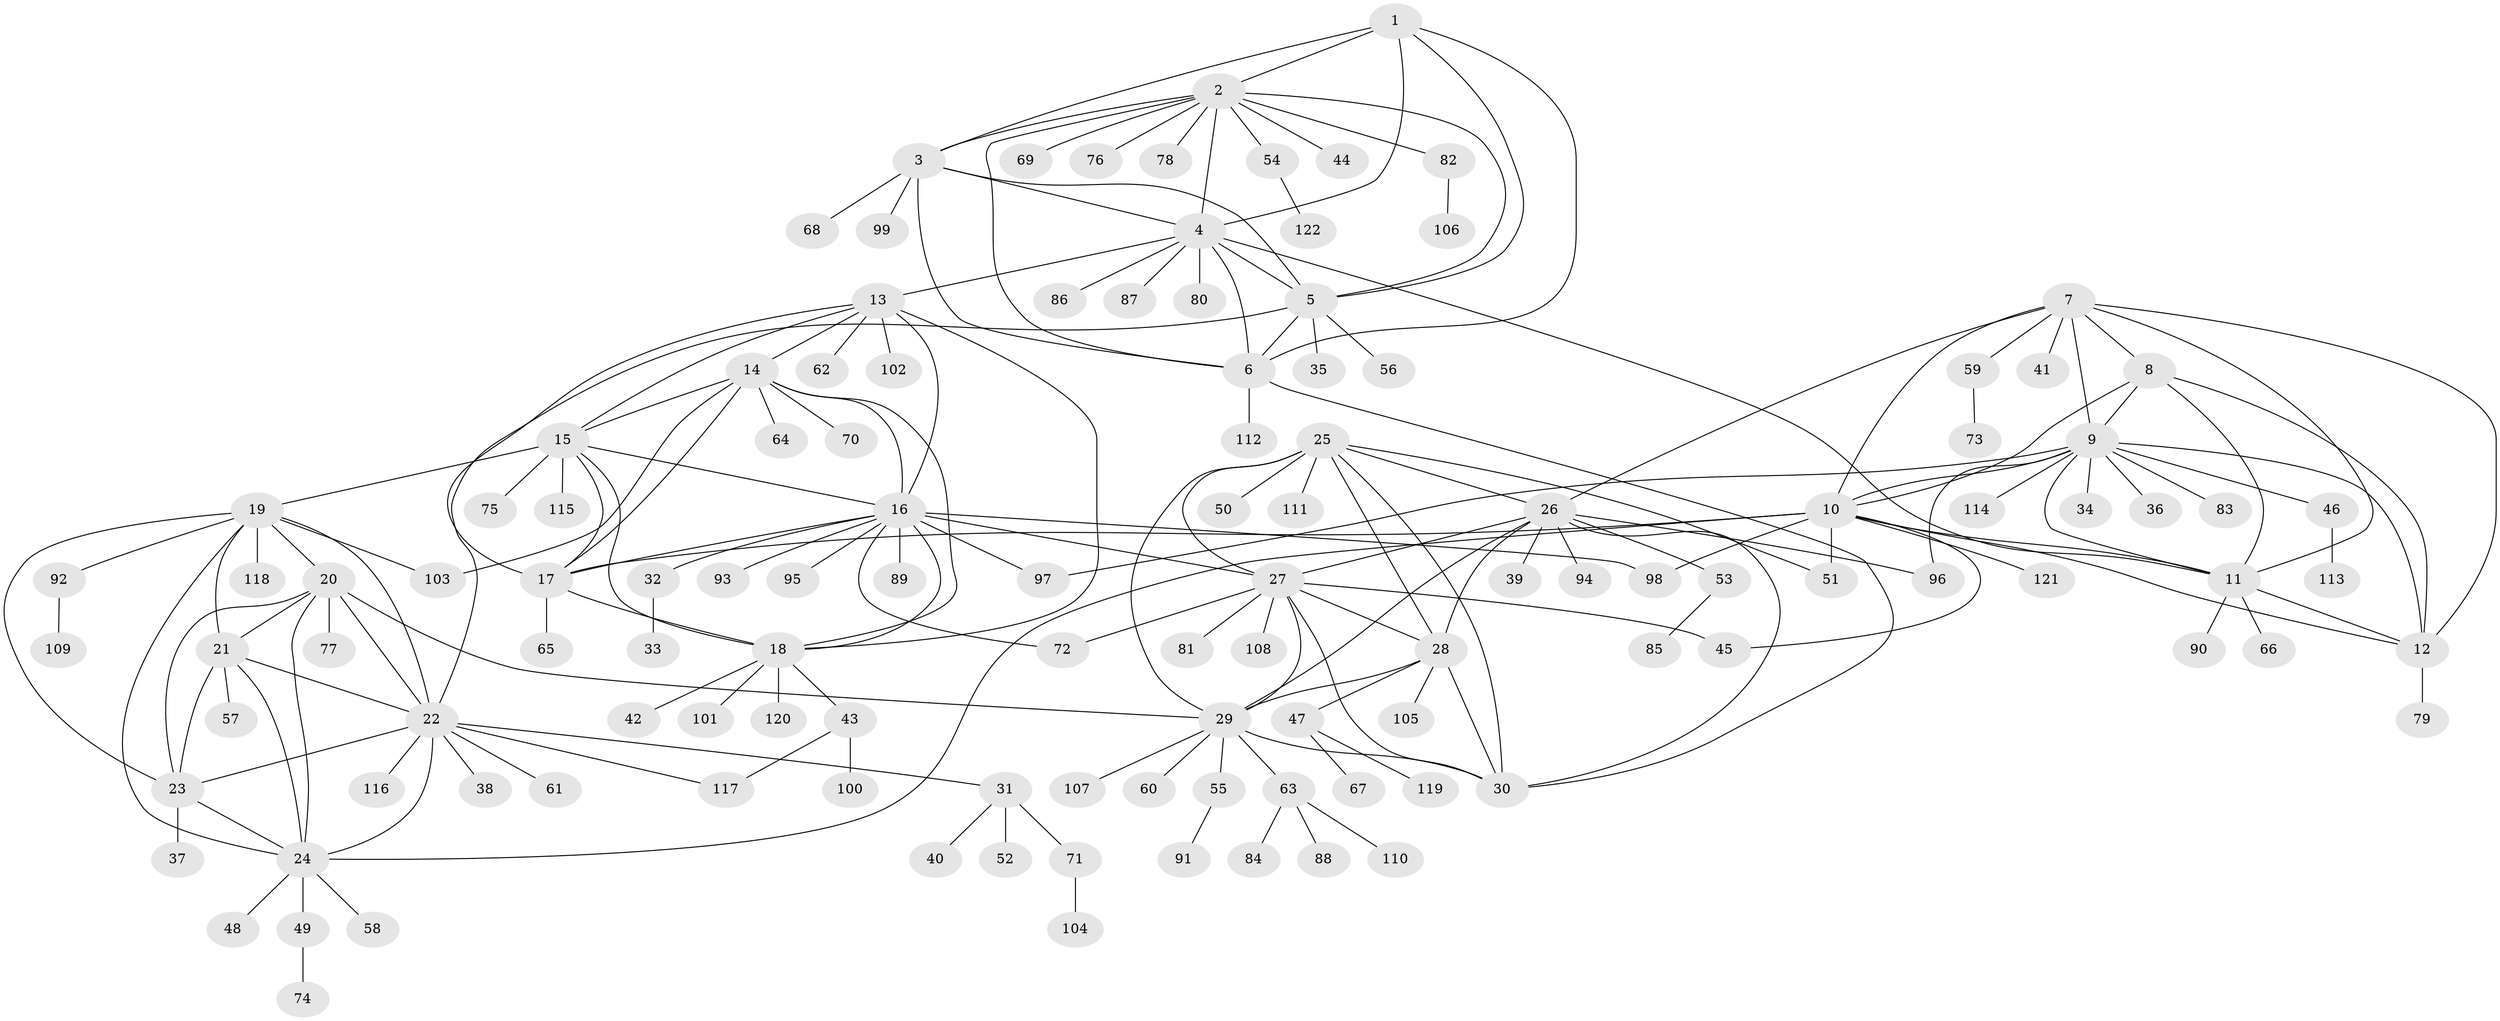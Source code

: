 // Generated by graph-tools (version 1.1) at 2025/11/02/27/25 16:11:31]
// undirected, 122 vertices, 185 edges
graph export_dot {
graph [start="1"]
  node [color=gray90,style=filled];
  1;
  2;
  3;
  4;
  5;
  6;
  7;
  8;
  9;
  10;
  11;
  12;
  13;
  14;
  15;
  16;
  17;
  18;
  19;
  20;
  21;
  22;
  23;
  24;
  25;
  26;
  27;
  28;
  29;
  30;
  31;
  32;
  33;
  34;
  35;
  36;
  37;
  38;
  39;
  40;
  41;
  42;
  43;
  44;
  45;
  46;
  47;
  48;
  49;
  50;
  51;
  52;
  53;
  54;
  55;
  56;
  57;
  58;
  59;
  60;
  61;
  62;
  63;
  64;
  65;
  66;
  67;
  68;
  69;
  70;
  71;
  72;
  73;
  74;
  75;
  76;
  77;
  78;
  79;
  80;
  81;
  82;
  83;
  84;
  85;
  86;
  87;
  88;
  89;
  90;
  91;
  92;
  93;
  94;
  95;
  96;
  97;
  98;
  99;
  100;
  101;
  102;
  103;
  104;
  105;
  106;
  107;
  108;
  109;
  110;
  111;
  112;
  113;
  114;
  115;
  116;
  117;
  118;
  119;
  120;
  121;
  122;
  1 -- 2;
  1 -- 3;
  1 -- 4;
  1 -- 5;
  1 -- 6;
  2 -- 3;
  2 -- 4;
  2 -- 5;
  2 -- 6;
  2 -- 44;
  2 -- 54;
  2 -- 69;
  2 -- 76;
  2 -- 78;
  2 -- 82;
  3 -- 4;
  3 -- 5;
  3 -- 6;
  3 -- 68;
  3 -- 99;
  4 -- 5;
  4 -- 6;
  4 -- 11;
  4 -- 13;
  4 -- 80;
  4 -- 86;
  4 -- 87;
  5 -- 6;
  5 -- 22;
  5 -- 35;
  5 -- 56;
  6 -- 30;
  6 -- 112;
  7 -- 8;
  7 -- 9;
  7 -- 10;
  7 -- 11;
  7 -- 12;
  7 -- 26;
  7 -- 41;
  7 -- 59;
  8 -- 9;
  8 -- 10;
  8 -- 11;
  8 -- 12;
  9 -- 10;
  9 -- 11;
  9 -- 12;
  9 -- 34;
  9 -- 36;
  9 -- 46;
  9 -- 83;
  9 -- 96;
  9 -- 97;
  9 -- 114;
  10 -- 11;
  10 -- 12;
  10 -- 17;
  10 -- 24;
  10 -- 45;
  10 -- 51;
  10 -- 98;
  10 -- 121;
  11 -- 12;
  11 -- 66;
  11 -- 90;
  12 -- 79;
  13 -- 14;
  13 -- 15;
  13 -- 16;
  13 -- 17;
  13 -- 18;
  13 -- 62;
  13 -- 102;
  14 -- 15;
  14 -- 16;
  14 -- 17;
  14 -- 18;
  14 -- 64;
  14 -- 70;
  14 -- 103;
  15 -- 16;
  15 -- 17;
  15 -- 18;
  15 -- 19;
  15 -- 75;
  15 -- 115;
  16 -- 17;
  16 -- 18;
  16 -- 27;
  16 -- 32;
  16 -- 72;
  16 -- 89;
  16 -- 93;
  16 -- 95;
  16 -- 97;
  16 -- 98;
  17 -- 18;
  17 -- 65;
  18 -- 42;
  18 -- 43;
  18 -- 101;
  18 -- 120;
  19 -- 20;
  19 -- 21;
  19 -- 22;
  19 -- 23;
  19 -- 24;
  19 -- 92;
  19 -- 103;
  19 -- 118;
  20 -- 21;
  20 -- 22;
  20 -- 23;
  20 -- 24;
  20 -- 29;
  20 -- 77;
  21 -- 22;
  21 -- 23;
  21 -- 24;
  21 -- 57;
  22 -- 23;
  22 -- 24;
  22 -- 31;
  22 -- 38;
  22 -- 61;
  22 -- 116;
  22 -- 117;
  23 -- 24;
  23 -- 37;
  24 -- 48;
  24 -- 49;
  24 -- 58;
  25 -- 26;
  25 -- 27;
  25 -- 28;
  25 -- 29;
  25 -- 30;
  25 -- 50;
  25 -- 51;
  25 -- 111;
  26 -- 27;
  26 -- 28;
  26 -- 29;
  26 -- 30;
  26 -- 39;
  26 -- 53;
  26 -- 94;
  26 -- 96;
  27 -- 28;
  27 -- 29;
  27 -- 30;
  27 -- 45;
  27 -- 72;
  27 -- 81;
  27 -- 108;
  28 -- 29;
  28 -- 30;
  28 -- 47;
  28 -- 105;
  29 -- 30;
  29 -- 55;
  29 -- 60;
  29 -- 63;
  29 -- 107;
  31 -- 40;
  31 -- 52;
  31 -- 71;
  32 -- 33;
  43 -- 100;
  43 -- 117;
  46 -- 113;
  47 -- 67;
  47 -- 119;
  49 -- 74;
  53 -- 85;
  54 -- 122;
  55 -- 91;
  59 -- 73;
  63 -- 84;
  63 -- 88;
  63 -- 110;
  71 -- 104;
  82 -- 106;
  92 -- 109;
}
